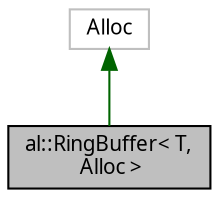 digraph "al::RingBuffer&lt; T, Alloc &gt;"
{
 // LATEX_PDF_SIZE
  bgcolor="transparent";
  edge [fontname="FreeSans.ttf",fontsize="10",labelfontname="FreeSans.ttf",labelfontsize="10"];
  node [fontname="FreeSans.ttf",fontsize="10",shape=record];
  Node1 [label="al::RingBuffer\< T,\l Alloc \>",height=0.2,width=0.4,color="black", fillcolor="grey75", style="filled", fontcolor="black",tooltip="Ring buffer."];
  Node2 -> Node1 [dir="back",color="darkgreen",fontsize="10",style="solid",fontname="FreeSans.ttf"];
  Node2 [label="Alloc",height=0.2,width=0.4,color="grey75",tooltip=" "];
}
